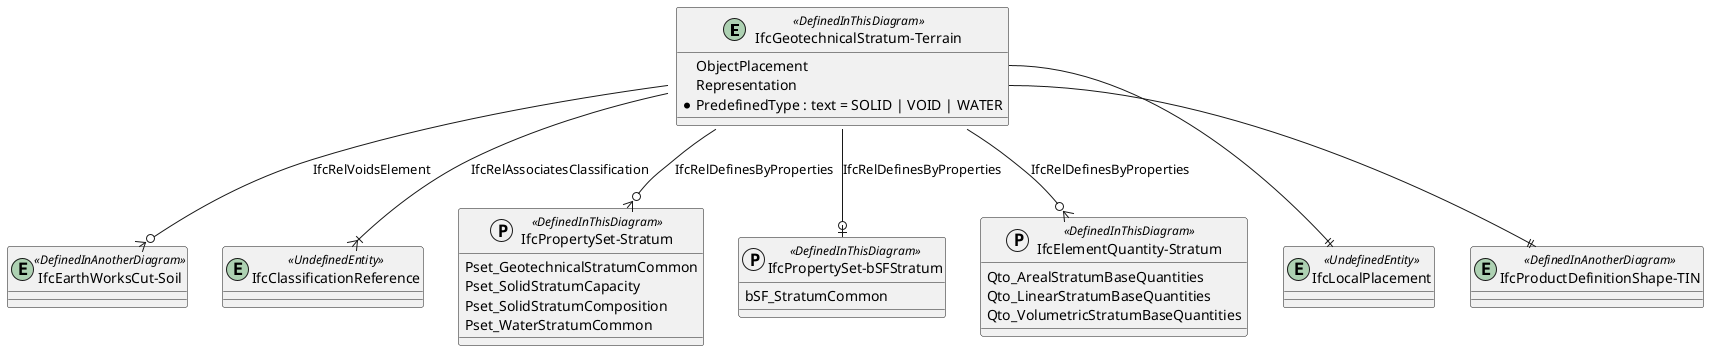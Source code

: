 @startuml 


entity "IfcGeotechnicalStratum-Terrain" <<DefinedInThisDiagram>>
{
  ObjectPlacement
  Representation
  *PredefinedType : text = SOLID | VOID | WATER
}

entity "IfcEarthWorksCut-Soil" <<DefinedInAnotherDiagram>>

entity IfcClassificationReference <<UndefinedEntity>>
"IfcGeotechnicalStratum-Terrain" --|{ IfcClassificationReference : IfcRelAssociatesClassification

protocol "IfcPropertySet-Stratum" <<DefinedInThisDiagram>>
{
  Pset_GeotechnicalStratumCommon
  Pset_SolidStratumCapacity
  Pset_SolidStratumComposition
  Pset_WaterStratumCommon
}

protocol "IfcPropertySet-bSFStratum" <<DefinedInThisDiagram>>
{
  bSF_StratumCommon
}

protocol "IfcElementQuantity-Stratum" <<DefinedInThisDiagram>>
{
  Qto_ArealStratumBaseQuantities
  Qto_LinearStratumBaseQuantities
  Qto_VolumetricStratumBaseQuantities
}

entity IfcLocalPlacement <<UndefinedEntity>>
"IfcGeotechnicalStratum-Terrain::ObjectPlacement" --|| IfcLocalPlacement

entity "IfcProductDefinitionShape-TIN" <<DefinedInAnotherDiagram>>
"IfcGeotechnicalStratum-Terrain::Representation" --|| "IfcProductDefinitionShape-TIN"

"IfcGeotechnicalStratum-Terrain" --o{ "IfcEarthWorksCut-Soil": IfcRelVoidsElement

"IfcGeotechnicalStratum-Terrain" --o| "IfcPropertySet-bSFStratum" : IfcRelDefinesByProperties
"IfcGeotechnicalStratum-Terrain" --o{ "IfcPropertySet-Stratum"  : IfcRelDefinesByProperties
"IfcGeotechnicalStratum-Terrain" --o{ "IfcElementQuantity-Stratum"  : IfcRelDefinesByProperties

@enduml
